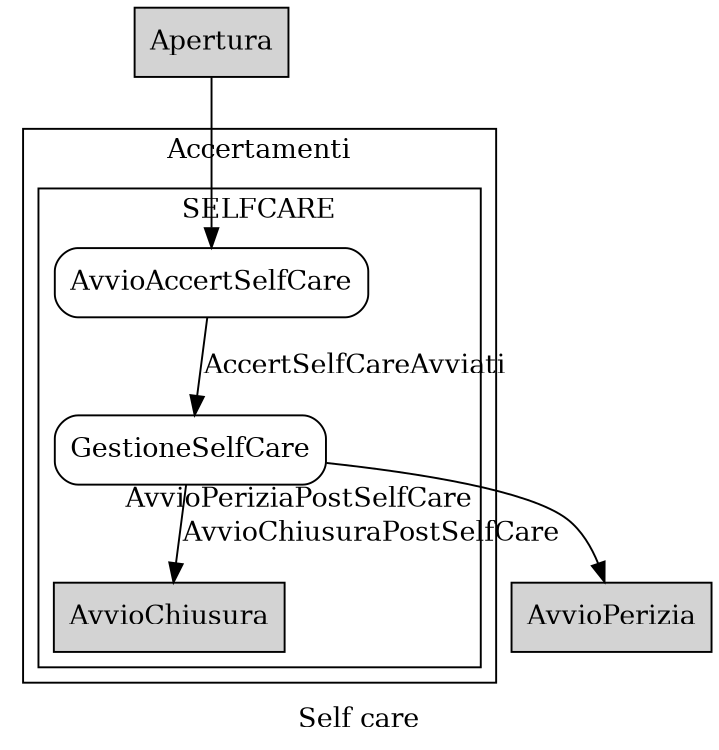 digraph finite_state_machine {
    rankdir=TB;
    size="8,5"
    label="Self care"
    node [shape = box style = rounded];
    
    subgraph Opening {
            node [style =  filled shape = box]
            label = "Opening";
            color=green
            rank= min
            Apertura    
    }



subgraph cluster_Accertamenti {
label="Accertamenti"
    subgraph cluster_selfcare {
        node [shape=box,style=rounded ];
        label = "SELFCARE";
            AvvioAccertSelfCare
            GestioneSelfCare
            node [style = filled ]
            AvvioChiusura
    }
	






}

    subgraph perizia  { 
        node [shape=box style=rounded  ]
        label = "PERIZIA"
        rank = max
        node [style = filled ]
        AvvioPerizia  
    }
	
       


         
        Apertura -> AvvioAccertSelfCare



comment = "ACCERTAMENTI"

   


	AvvioAccertSelfCare                 -> GestioneSelfCare [ label = "AccertSelfCareAvviati" ] 	

	GestioneSelfCare                    -> AvvioPerizia     [ xlabel = "AvvioPeriziaPostSelfCare"  ]
	GestioneSelfCare                    -> AvvioChiusura    [ label = "AvvioChiusuraPostSelfCare"  ]
	

}